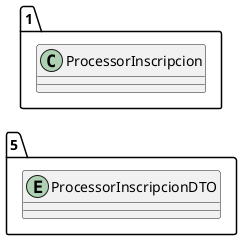 @startuml 
allow_mixing
left to right direction
package "5"{
entity ProcessorInscripcionDTO

}
package "1"{
class ProcessorInscripcion
}
@enduml